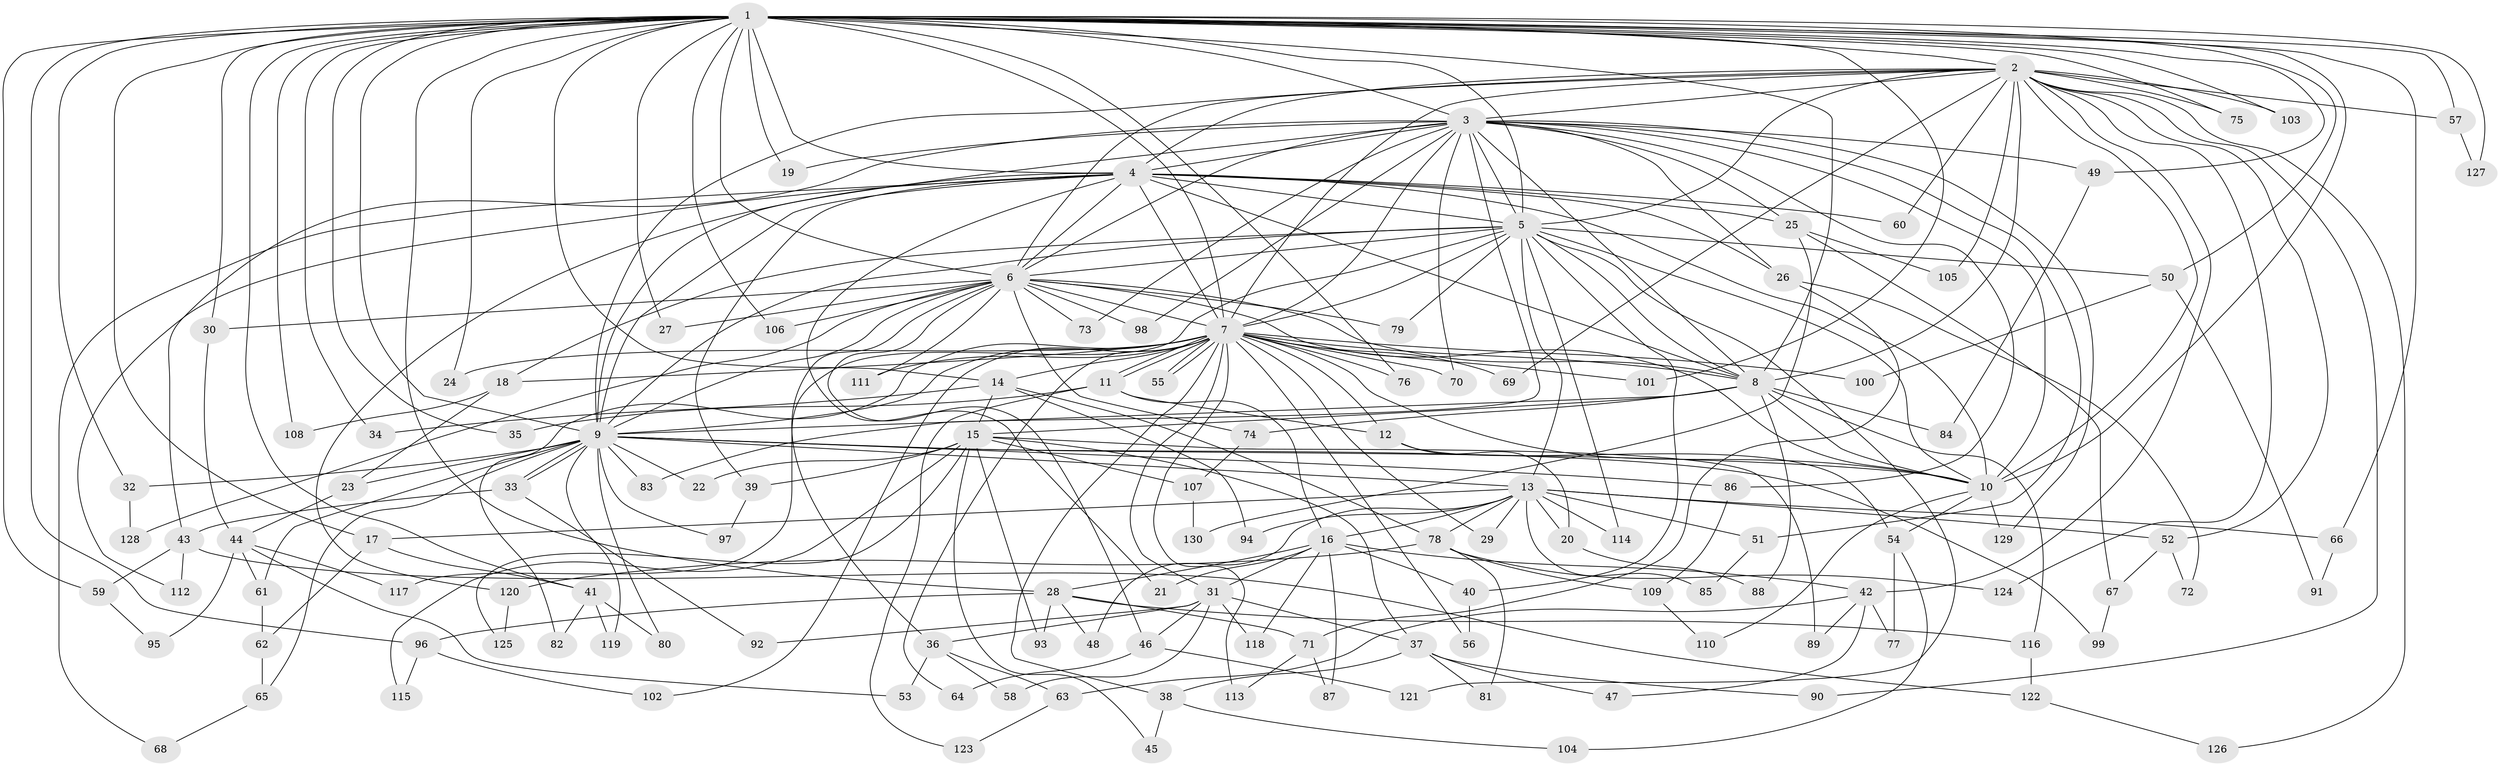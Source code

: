 // Generated by graph-tools (version 1.1) at 2025/13/03/09/25 04:13:54]
// undirected, 130 vertices, 285 edges
graph export_dot {
graph [start="1"]
  node [color=gray90,style=filled];
  1;
  2;
  3;
  4;
  5;
  6;
  7;
  8;
  9;
  10;
  11;
  12;
  13;
  14;
  15;
  16;
  17;
  18;
  19;
  20;
  21;
  22;
  23;
  24;
  25;
  26;
  27;
  28;
  29;
  30;
  31;
  32;
  33;
  34;
  35;
  36;
  37;
  38;
  39;
  40;
  41;
  42;
  43;
  44;
  45;
  46;
  47;
  48;
  49;
  50;
  51;
  52;
  53;
  54;
  55;
  56;
  57;
  58;
  59;
  60;
  61;
  62;
  63;
  64;
  65;
  66;
  67;
  68;
  69;
  70;
  71;
  72;
  73;
  74;
  75;
  76;
  77;
  78;
  79;
  80;
  81;
  82;
  83;
  84;
  85;
  86;
  87;
  88;
  89;
  90;
  91;
  92;
  93;
  94;
  95;
  96;
  97;
  98;
  99;
  100;
  101;
  102;
  103;
  104;
  105;
  106;
  107;
  108;
  109;
  110;
  111;
  112;
  113;
  114;
  115;
  116;
  117;
  118;
  119;
  120;
  121;
  122;
  123;
  124;
  125;
  126;
  127;
  128;
  129;
  130;
  1 -- 2;
  1 -- 3;
  1 -- 4;
  1 -- 5;
  1 -- 6;
  1 -- 7;
  1 -- 8;
  1 -- 9;
  1 -- 10;
  1 -- 14;
  1 -- 17;
  1 -- 19;
  1 -- 24;
  1 -- 27;
  1 -- 28;
  1 -- 30;
  1 -- 32;
  1 -- 34;
  1 -- 35;
  1 -- 41;
  1 -- 49;
  1 -- 50;
  1 -- 57;
  1 -- 59;
  1 -- 66;
  1 -- 75;
  1 -- 76;
  1 -- 96;
  1 -- 101;
  1 -- 103;
  1 -- 106;
  1 -- 108;
  1 -- 127;
  2 -- 3;
  2 -- 4;
  2 -- 5;
  2 -- 6;
  2 -- 7;
  2 -- 8;
  2 -- 9;
  2 -- 10;
  2 -- 42;
  2 -- 52;
  2 -- 57;
  2 -- 60;
  2 -- 69;
  2 -- 75;
  2 -- 90;
  2 -- 103;
  2 -- 105;
  2 -- 124;
  2 -- 126;
  3 -- 4;
  3 -- 5;
  3 -- 6;
  3 -- 7;
  3 -- 8;
  3 -- 9;
  3 -- 10;
  3 -- 19;
  3 -- 25;
  3 -- 26;
  3 -- 43;
  3 -- 49;
  3 -- 51;
  3 -- 70;
  3 -- 73;
  3 -- 83;
  3 -- 86;
  3 -- 98;
  3 -- 129;
  4 -- 5;
  4 -- 6;
  4 -- 7;
  4 -- 8;
  4 -- 9;
  4 -- 10;
  4 -- 21;
  4 -- 25;
  4 -- 26;
  4 -- 39;
  4 -- 60;
  4 -- 68;
  4 -- 112;
  4 -- 120;
  5 -- 6;
  5 -- 7;
  5 -- 8;
  5 -- 9;
  5 -- 10;
  5 -- 13;
  5 -- 18;
  5 -- 40;
  5 -- 50;
  5 -- 79;
  5 -- 114;
  5 -- 117;
  5 -- 121;
  6 -- 7;
  6 -- 8;
  6 -- 9;
  6 -- 10;
  6 -- 27;
  6 -- 30;
  6 -- 36;
  6 -- 46;
  6 -- 73;
  6 -- 74;
  6 -- 79;
  6 -- 98;
  6 -- 106;
  6 -- 111;
  6 -- 128;
  7 -- 8;
  7 -- 9;
  7 -- 10;
  7 -- 11;
  7 -- 11;
  7 -- 12;
  7 -- 14;
  7 -- 18;
  7 -- 24;
  7 -- 29;
  7 -- 31;
  7 -- 38;
  7 -- 55;
  7 -- 55;
  7 -- 56;
  7 -- 64;
  7 -- 69;
  7 -- 70;
  7 -- 76;
  7 -- 82;
  7 -- 100;
  7 -- 101;
  7 -- 102;
  7 -- 111;
  7 -- 113;
  8 -- 9;
  8 -- 10;
  8 -- 15;
  8 -- 74;
  8 -- 84;
  8 -- 88;
  8 -- 116;
  9 -- 10;
  9 -- 13;
  9 -- 22;
  9 -- 23;
  9 -- 32;
  9 -- 33;
  9 -- 33;
  9 -- 61;
  9 -- 65;
  9 -- 80;
  9 -- 83;
  9 -- 86;
  9 -- 97;
  9 -- 99;
  9 -- 119;
  10 -- 54;
  10 -- 110;
  10 -- 129;
  11 -- 12;
  11 -- 16;
  11 -- 35;
  11 -- 123;
  12 -- 20;
  12 -- 54;
  13 -- 16;
  13 -- 17;
  13 -- 20;
  13 -- 29;
  13 -- 48;
  13 -- 51;
  13 -- 52;
  13 -- 66;
  13 -- 78;
  13 -- 85;
  13 -- 94;
  13 -- 114;
  14 -- 15;
  14 -- 34;
  14 -- 78;
  14 -- 94;
  15 -- 22;
  15 -- 37;
  15 -- 39;
  15 -- 45;
  15 -- 89;
  15 -- 93;
  15 -- 107;
  15 -- 115;
  15 -- 125;
  16 -- 21;
  16 -- 28;
  16 -- 31;
  16 -- 40;
  16 -- 42;
  16 -- 87;
  16 -- 118;
  17 -- 41;
  17 -- 62;
  18 -- 23;
  18 -- 108;
  20 -- 88;
  23 -- 44;
  25 -- 67;
  25 -- 105;
  25 -- 130;
  26 -- 71;
  26 -- 72;
  28 -- 48;
  28 -- 71;
  28 -- 93;
  28 -- 96;
  28 -- 116;
  30 -- 44;
  31 -- 36;
  31 -- 37;
  31 -- 46;
  31 -- 58;
  31 -- 92;
  31 -- 118;
  32 -- 128;
  33 -- 43;
  33 -- 92;
  36 -- 53;
  36 -- 58;
  36 -- 63;
  37 -- 38;
  37 -- 47;
  37 -- 81;
  37 -- 90;
  38 -- 45;
  38 -- 104;
  39 -- 97;
  40 -- 56;
  41 -- 80;
  41 -- 82;
  41 -- 119;
  42 -- 47;
  42 -- 63;
  42 -- 77;
  42 -- 89;
  43 -- 59;
  43 -- 112;
  43 -- 122;
  44 -- 53;
  44 -- 61;
  44 -- 95;
  44 -- 117;
  46 -- 64;
  46 -- 121;
  49 -- 84;
  50 -- 91;
  50 -- 100;
  51 -- 85;
  52 -- 67;
  52 -- 72;
  54 -- 77;
  54 -- 104;
  57 -- 127;
  59 -- 95;
  61 -- 62;
  62 -- 65;
  63 -- 123;
  65 -- 68;
  66 -- 91;
  67 -- 99;
  71 -- 87;
  71 -- 113;
  74 -- 107;
  78 -- 81;
  78 -- 109;
  78 -- 120;
  78 -- 124;
  86 -- 109;
  96 -- 102;
  96 -- 115;
  107 -- 130;
  109 -- 110;
  116 -- 122;
  120 -- 125;
  122 -- 126;
}
